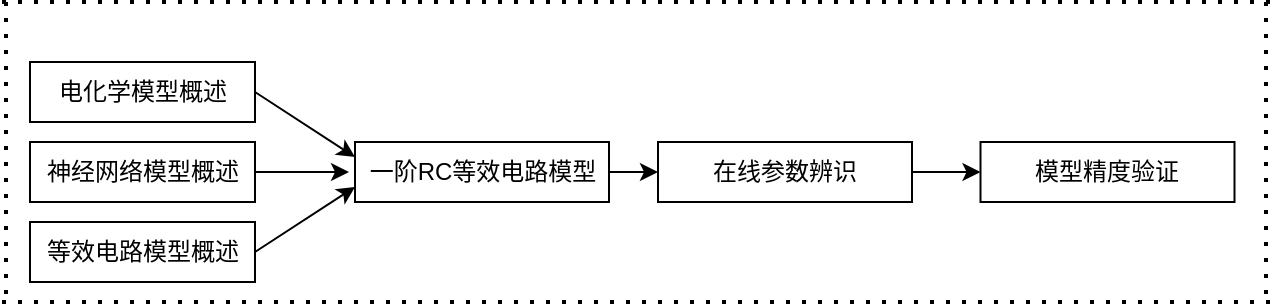 <mxfile version="22.1.18" type="github">
  <diagram name="Page-1" id="0R7iFiymNNS3z-CdKc-B">
    <mxGraphModel dx="1533" dy="953" grid="1" gridSize="10" guides="1" tooltips="1" connect="1" arrows="1" fold="1" page="1" pageScale="1" pageWidth="827" pageHeight="1169" math="0" shadow="0">
      <root>
        <mxCell id="0" />
        <mxCell id="1" parent="0" />
        <mxCell id="RxmJ1Wp33Ps3ps2207tU-1" value="电化学模型概述" style="rounded=0;whiteSpace=wrap;html=1;rotation=0;" vertex="1" parent="1">
          <mxGeometry x="112" y="490" width="112.5" height="30" as="geometry" />
        </mxCell>
        <mxCell id="RxmJ1Wp33Ps3ps2207tU-2" value="神经网络模型概述" style="rounded=0;whiteSpace=wrap;html=1;rotation=0;" vertex="1" parent="1">
          <mxGeometry x="112" y="530" width="112.5" height="30" as="geometry" />
        </mxCell>
        <mxCell id="RxmJ1Wp33Ps3ps2207tU-3" value="等效电路模型概述" style="rounded=0;whiteSpace=wrap;html=1;rotation=0;" vertex="1" parent="1">
          <mxGeometry x="112" y="570" width="112.5" height="30" as="geometry" />
        </mxCell>
        <mxCell id="RxmJ1Wp33Ps3ps2207tU-4" value="" style="edgeStyle=orthogonalEdgeStyle;rounded=0;orthogonalLoop=1;jettySize=auto;html=1;" edge="1" parent="1" source="RxmJ1Wp33Ps3ps2207tU-5" target="RxmJ1Wp33Ps3ps2207tU-10">
          <mxGeometry relative="1" as="geometry" />
        </mxCell>
        <mxCell id="RxmJ1Wp33Ps3ps2207tU-5" value="一阶RC等效电路模型" style="rounded=0;whiteSpace=wrap;html=1;rotation=0;" vertex="1" parent="1">
          <mxGeometry x="274.5" y="530" width="127" height="30" as="geometry" />
        </mxCell>
        <mxCell id="RxmJ1Wp33Ps3ps2207tU-6" value="" style="endArrow=classic;html=1;rounded=0;entryX=0;entryY=0.25;entryDx=0;entryDy=0;exitX=1;exitY=0.5;exitDx=0;exitDy=0;" edge="1" parent="1" source="RxmJ1Wp33Ps3ps2207tU-1" target="RxmJ1Wp33Ps3ps2207tU-5">
          <mxGeometry width="50" height="50" relative="1" as="geometry">
            <mxPoint x="241.5" y="510" as="sourcePoint" />
            <mxPoint x="291.5" y="460" as="targetPoint" />
          </mxGeometry>
        </mxCell>
        <mxCell id="RxmJ1Wp33Ps3ps2207tU-7" value="" style="endArrow=classic;html=1;rounded=0;exitX=1;exitY=0.5;exitDx=0;exitDy=0;" edge="1" parent="1" source="RxmJ1Wp33Ps3ps2207tU-2">
          <mxGeometry width="50" height="50" relative="1" as="geometry">
            <mxPoint x="234.5" y="515" as="sourcePoint" />
            <mxPoint x="271.5" y="545" as="targetPoint" />
          </mxGeometry>
        </mxCell>
        <mxCell id="RxmJ1Wp33Ps3ps2207tU-8" value="" style="endArrow=classic;html=1;rounded=0;exitX=1;exitY=0.5;exitDx=0;exitDy=0;entryX=0;entryY=0.75;entryDx=0;entryDy=0;" edge="1" parent="1" source="RxmJ1Wp33Ps3ps2207tU-3" target="RxmJ1Wp33Ps3ps2207tU-5">
          <mxGeometry width="50" height="50" relative="1" as="geometry">
            <mxPoint x="244.5" y="525" as="sourcePoint" />
            <mxPoint x="271.5" y="550" as="targetPoint" />
          </mxGeometry>
        </mxCell>
        <mxCell id="RxmJ1Wp33Ps3ps2207tU-9" value="" style="edgeStyle=orthogonalEdgeStyle;rounded=0;orthogonalLoop=1;jettySize=auto;html=1;" edge="1" parent="1" source="RxmJ1Wp33Ps3ps2207tU-10" target="RxmJ1Wp33Ps3ps2207tU-11">
          <mxGeometry relative="1" as="geometry" />
        </mxCell>
        <mxCell id="RxmJ1Wp33Ps3ps2207tU-10" value="在线参数辨识" style="rounded=0;whiteSpace=wrap;html=1;rotation=0;" vertex="1" parent="1">
          <mxGeometry x="426" y="530" width="127" height="30" as="geometry" />
        </mxCell>
        <mxCell id="RxmJ1Wp33Ps3ps2207tU-11" value="模型精度验证" style="rounded=0;whiteSpace=wrap;html=1;rotation=0;" vertex="1" parent="1">
          <mxGeometry x="587.25" y="530" width="127" height="30" as="geometry" />
        </mxCell>
        <mxCell id="RxmJ1Wp33Ps3ps2207tU-12" value="" style="endArrow=none;dashed=1;html=1;dashPattern=1 3;strokeWidth=2;rounded=0;" edge="1" parent="1">
          <mxGeometry width="50" height="50" relative="1" as="geometry">
            <mxPoint x="98" y="460" as="sourcePoint" />
            <mxPoint x="738" y="460" as="targetPoint" />
          </mxGeometry>
        </mxCell>
        <mxCell id="RxmJ1Wp33Ps3ps2207tU-13" value="" style="endArrow=none;dashed=1;html=1;dashPattern=1 3;strokeWidth=2;rounded=0;" edge="1" parent="1">
          <mxGeometry width="50" height="50" relative="1" as="geometry">
            <mxPoint x="100" y="460" as="sourcePoint" />
            <mxPoint x="100" y="610" as="targetPoint" />
          </mxGeometry>
        </mxCell>
        <mxCell id="RxmJ1Wp33Ps3ps2207tU-14" value="" style="endArrow=none;dashed=1;html=1;dashPattern=1 3;strokeWidth=2;rounded=0;" edge="1" parent="1">
          <mxGeometry width="50" height="50" relative="1" as="geometry">
            <mxPoint x="98" y="610" as="sourcePoint" />
            <mxPoint x="738" y="610" as="targetPoint" />
          </mxGeometry>
        </mxCell>
        <mxCell id="RxmJ1Wp33Ps3ps2207tU-15" value="" style="endArrow=none;dashed=1;html=1;dashPattern=1 3;strokeWidth=2;rounded=0;" edge="1" parent="1">
          <mxGeometry width="50" height="50" relative="1" as="geometry">
            <mxPoint x="730" y="460" as="sourcePoint" />
            <mxPoint x="730" y="610" as="targetPoint" />
          </mxGeometry>
        </mxCell>
      </root>
    </mxGraphModel>
  </diagram>
</mxfile>
